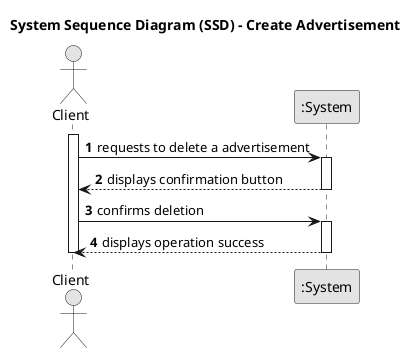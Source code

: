 @startuml
skinparam monochrome true
skinparam packageStyle rectangle
skinparam shadowing false

title System Sequence Diagram (SSD) - Create Advertisement

autonumber

actor "Client" as Client
participant ":System" as System

activate Client

    Client -> System : requests to delete a advertisement
        activate System

            System --> Client : displays confirmation button
        deactivate System

        Client -> System : confirms deletion
        activate System

            System --> Client : displays operation success
        deactivate System

deactivate Client
@enduml


